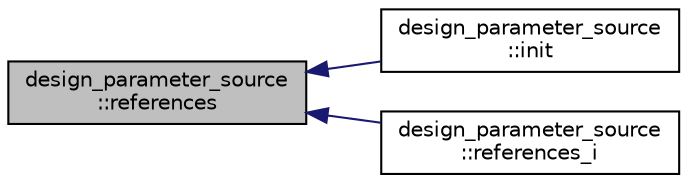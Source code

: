 digraph "design_parameter_source::references"
{
  edge [fontname="Helvetica",fontsize="10",labelfontname="Helvetica",labelfontsize="10"];
  node [fontname="Helvetica",fontsize="10",shape=record];
  rankdir="LR";
  Node650 [label="design_parameter_source\l::references",height=0.2,width=0.4,color="black", fillcolor="grey75", style="filled", fontcolor="black"];
  Node650 -> Node651 [dir="back",color="midnightblue",fontsize="10",style="solid",fontname="Helvetica"];
  Node651 [label="design_parameter_source\l::init",height=0.2,width=0.4,color="black", fillcolor="white", style="filled",URL="$df/d4b/classdesign__parameter__source.html#afccf1773adfffec18fd96efaec208b93"];
  Node650 -> Node652 [dir="back",color="midnightblue",fontsize="10",style="solid",fontname="Helvetica"];
  Node652 [label="design_parameter_source\l::references_i",height=0.2,width=0.4,color="black", fillcolor="white", style="filled",URL="$df/d4b/classdesign__parameter__source.html#ac47d57aab93b6dcc781d27c6cec0fe6e"];
}
